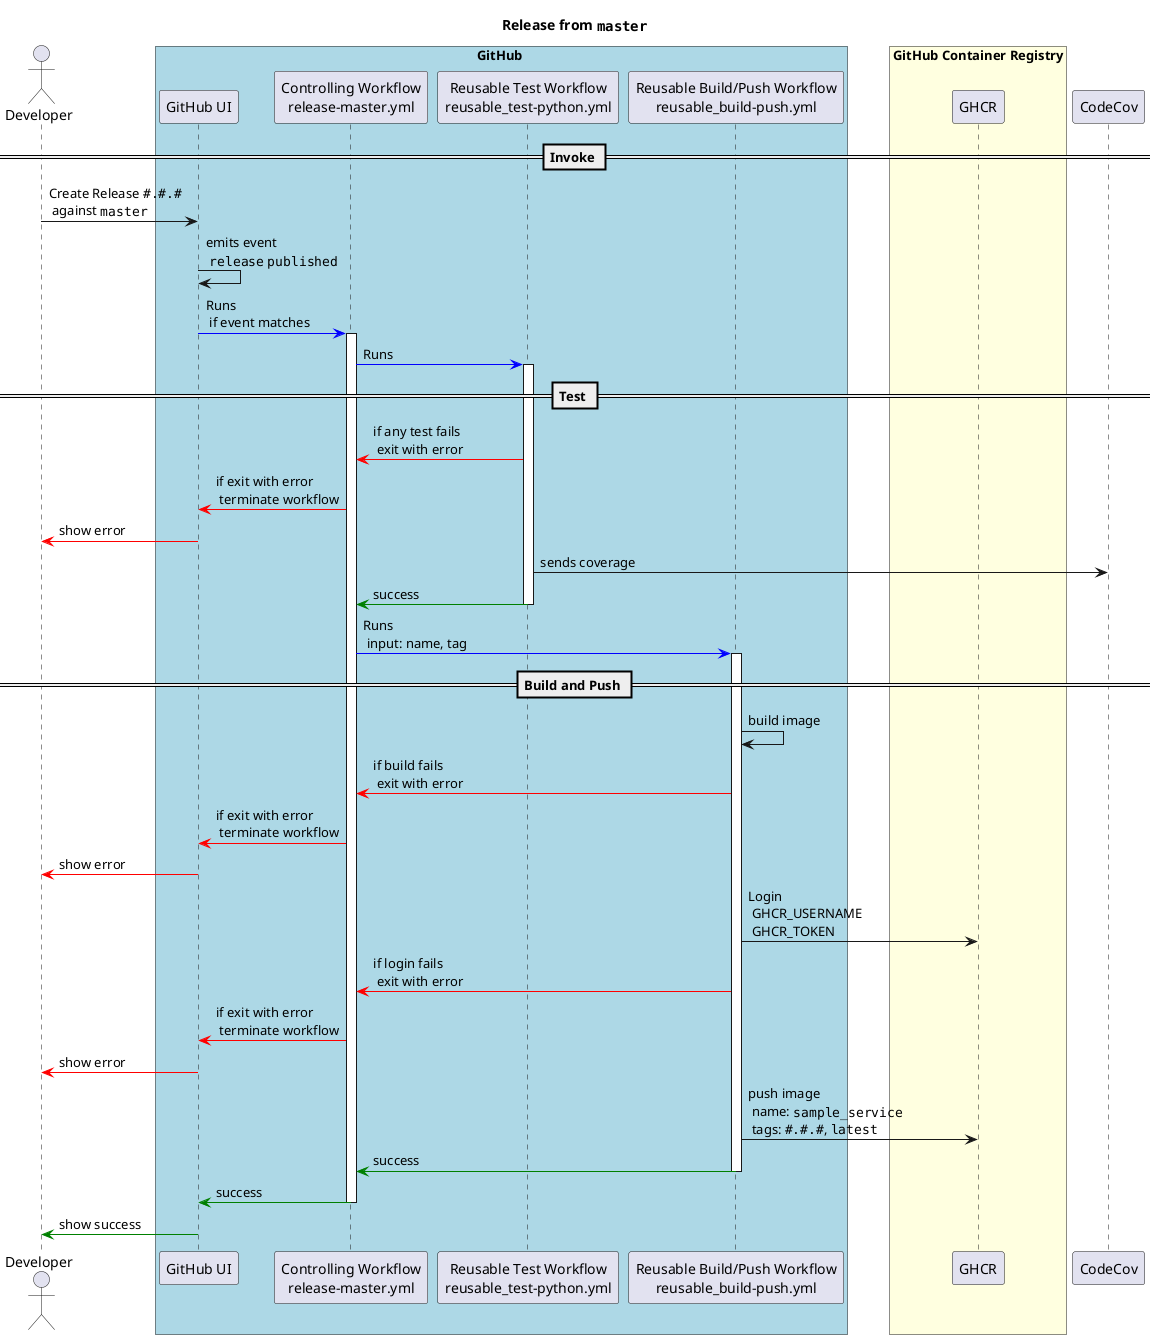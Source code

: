 @startuml

actor Developer
box GitHub #LightBlue
participant "GitHub UI" as GH
participant "Controlling Workflow\nrelease-master.yml" as Workflow
participant "Reusable Test Workflow\nreusable_test-python.yml" as TestWorkflow
participant "Reusable Build/Push Workflow\nreusable_build-push.yml" as BuildPushWorkflow
end box
box "GitHub Container Registry" #LightYellow
participant GHCR
end box
participant CodeCov

title Release from ""master""

== Invoke ==
Developer -> GH: Create Release ""#.#.#""\n against ""master""
GH -> GH: emits event\n ""release"" ""published""
GH -[#blue]> Workflow: Runs\n if event matches
activate Workflow

Workflow -[#blue]> TestWorkflow: Runs

== Test ==
activate TestWorkflow
TestWorkflow -[#red]> Workflow : if any test fails\n exit with error
Workflow -[#red]> GH: if exit with error\n terminate workflow
GH -[#red]> Developer: show error
TestWorkflow -> CodeCov: sends coverage
TestWorkflow -[#green]> Workflow: success
deactivate TestWorkflow

Workflow -[#blue]> BuildPushWorkflow: Runs\n input: name, tag

== Build and Push ==
activate BuildPushWorkflow
BuildPushWorkflow -> BuildPushWorkflow: build image
BuildPushWorkflow -[#red]> Workflow: if build fails\n exit with error
Workflow -[#red]> GH: if exit with error\n terminate workflow
GH -[#red]> Developer: show error

BuildPushWorkflow -> GHCR: Login\n GHCR_USERNAME\n GHCR_TOKEN
BuildPushWorkflow -[#red]> Workflow: if login fails\n exit with error
Workflow -[#red]> GH: if exit with error\n terminate workflow
GH -[#red]> Developer: show error

BuildPushWorkflow -> GHCR: push image\n name: ""sample_service""\n tags: ""#.#.#"", ""latest""
BuildPushWorkflow -[#green]> Workflow:success
deactivate BuildPushWorkflow

Workflow -[#green]> GH:success

deactivate Workflow
GH -[#green]> Developer: show success

@enduml